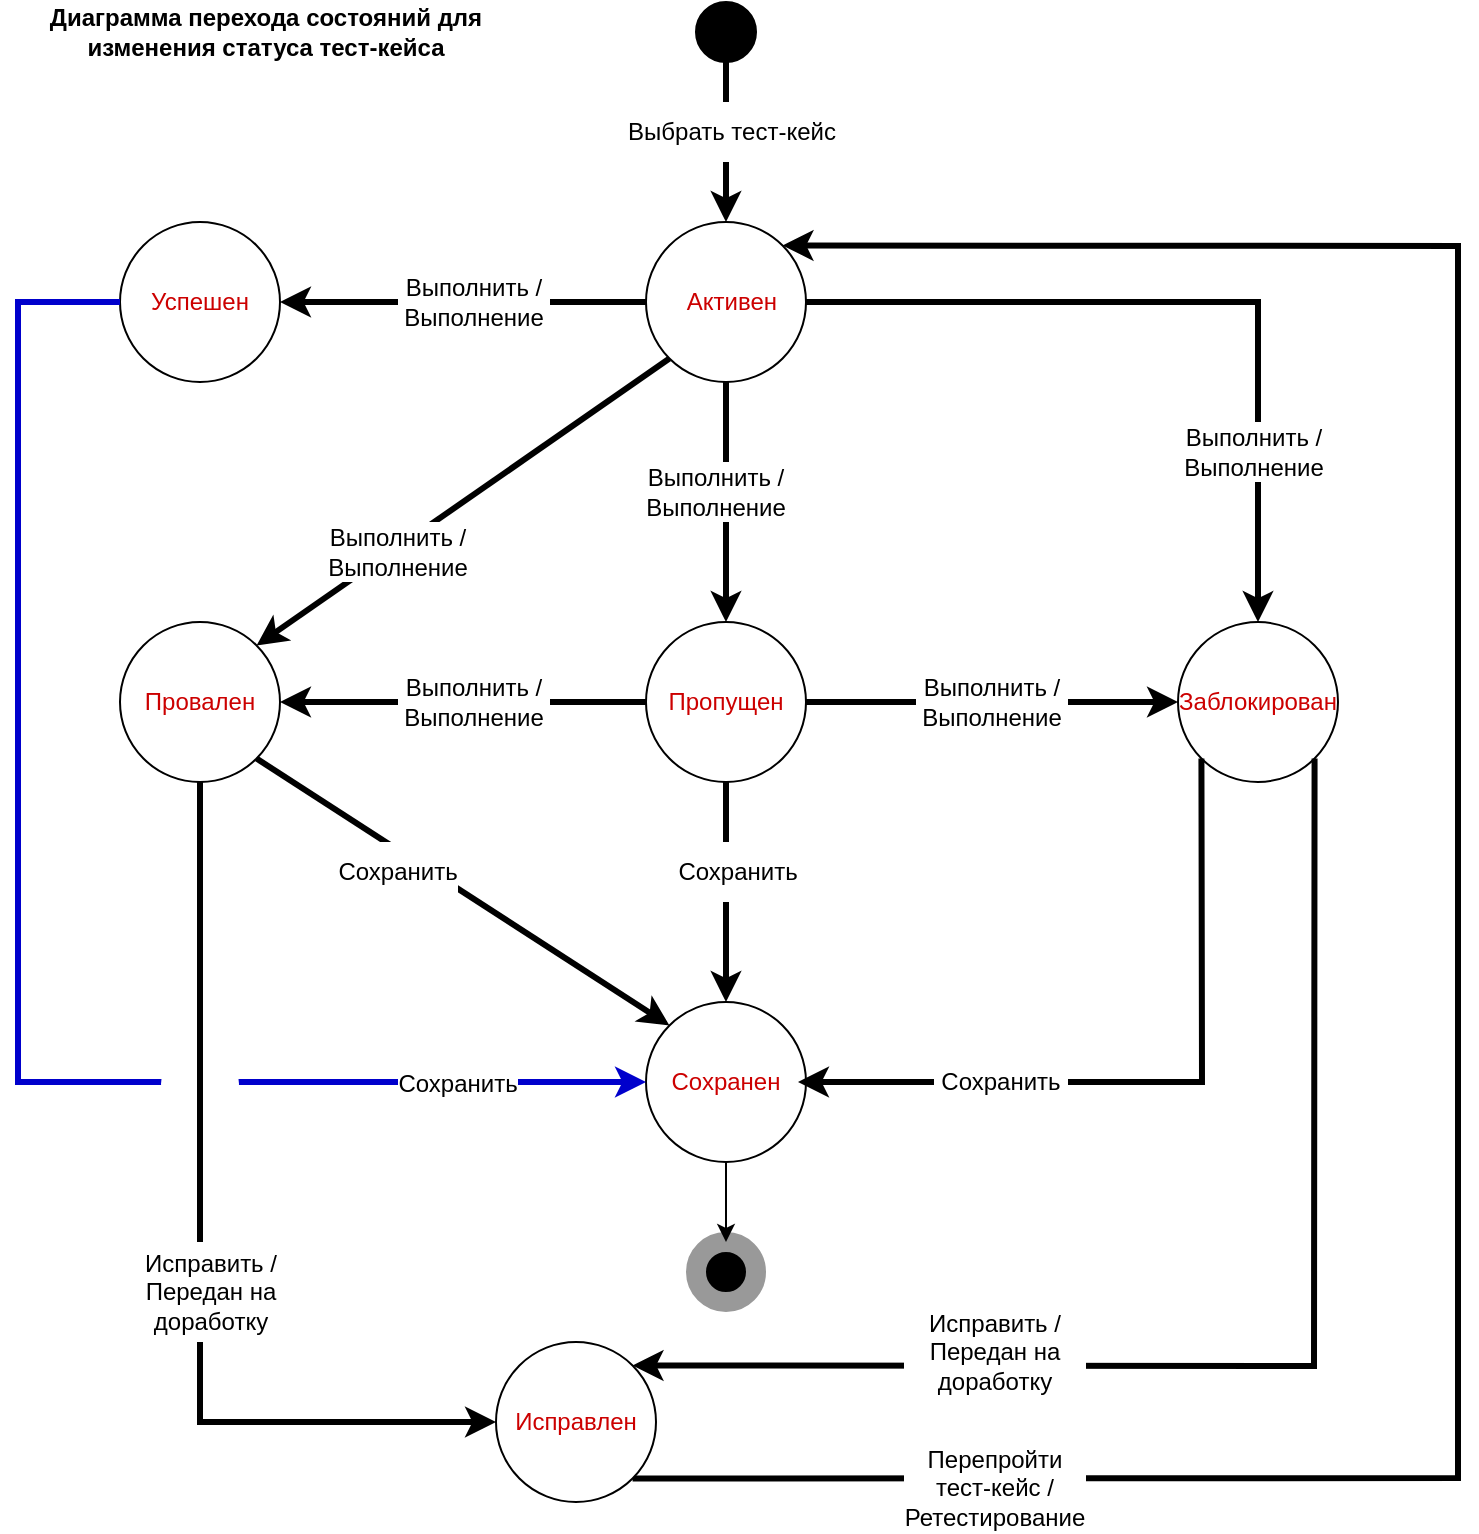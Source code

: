 <mxfile version="16.1.0" type="device"><diagram id="gp4HzuG5RCFnUwS-UXY8" name="Page-1"><mxGraphModel dx="1384" dy="773" grid="1" gridSize="10" guides="1" tooltips="1" connect="1" arrows="1" fold="1" page="1" pageScale="1" pageWidth="827" pageHeight="1169" math="0" shadow="0"><root><mxCell id="0"/><mxCell id="1" parent="0"/><mxCell id="LI2Cz-bRYhfz-k1Id--B-1" value="" style="ellipse;whiteSpace=wrap;html=1;aspect=fixed;fillColor=#000000;" parent="1" vertex="1"><mxGeometry x="399" y="90" width="30" height="30" as="geometry"/></mxCell><mxCell id="LI2Cz-bRYhfz-k1Id--B-2" value="Диаграмма перехода состояний для изменения статуса тест-кейса" style="text;html=1;strokeColor=none;fillColor=none;align=center;verticalAlign=middle;whiteSpace=wrap;rounded=0;fontStyle=1" parent="1" vertex="1"><mxGeometry x="69" y="90" width="230" height="30" as="geometry"/></mxCell><mxCell id="LI2Cz-bRYhfz-k1Id--B-3" value="" style="ellipse;whiteSpace=wrap;html=1;aspect=fixed;fillColor=#FFFFFF;" parent="1" vertex="1"><mxGeometry x="374" y="200" width="80" height="80" as="geometry"/></mxCell><mxCell id="LI2Cz-bRYhfz-k1Id--B-6" value="" style="ellipse;whiteSpace=wrap;html=1;aspect=fixed;fillColor=#FFFFFF;" parent="1" vertex="1"><mxGeometry x="111" y="400" width="80" height="80" as="geometry"/></mxCell><mxCell id="LI2Cz-bRYhfz-k1Id--B-7" value="" style="ellipse;whiteSpace=wrap;html=1;aspect=fixed;fillColor=#FFFFFF;" parent="1" vertex="1"><mxGeometry x="640" y="400" width="80" height="80" as="geometry"/></mxCell><mxCell id="LI2Cz-bRYhfz-k1Id--B-8" value="" style="ellipse;whiteSpace=wrap;html=1;aspect=fixed;fillColor=#FFFFFF;" parent="1" vertex="1"><mxGeometry x="111" y="200" width="80" height="80" as="geometry"/></mxCell><mxCell id="LI2Cz-bRYhfz-k1Id--B-9" value="" style="ellipse;whiteSpace=wrap;html=1;aspect=fixed;fillColor=#FFFFFF;" parent="1" vertex="1"><mxGeometry x="374" y="400" width="80" height="80" as="geometry"/></mxCell><mxCell id="LI2Cz-bRYhfz-k1Id--B-10" value="" style="ellipse;whiteSpace=wrap;html=1;aspect=fixed;fillColor=#FFFFFF;" parent="1" vertex="1"><mxGeometry x="374" y="590" width="80" height="80" as="geometry"/></mxCell><mxCell id="LI2Cz-bRYhfz-k1Id--B-11" value="" style="endArrow=classic;html=1;rounded=0;entryX=0.5;entryY=0;entryDx=0;entryDy=0;exitX=0.5;exitY=1;exitDx=0;exitDy=0;strokeWidth=3;" parent="1" source="LI2Cz-bRYhfz-k1Id--B-1" target="LI2Cz-bRYhfz-k1Id--B-3" edge="1"><mxGeometry width="50" height="50" relative="1" as="geometry"><mxPoint x="330" y="370" as="sourcePoint"/><mxPoint x="380" y="320" as="targetPoint"/></mxGeometry></mxCell><mxCell id="LI2Cz-bRYhfz-k1Id--B-14" value="" style="endArrow=classic;html=1;rounded=0;exitX=0;exitY=1;exitDx=0;exitDy=0;entryX=1;entryY=0;entryDx=0;entryDy=0;strokeWidth=3;" parent="1" source="LI2Cz-bRYhfz-k1Id--B-3" target="LI2Cz-bRYhfz-k1Id--B-6" edge="1"><mxGeometry width="50" height="50" relative="1" as="geometry"><mxPoint x="299" y="390" as="sourcePoint"/><mxPoint x="379" y="370" as="targetPoint"/></mxGeometry></mxCell><mxCell id="LI2Cz-bRYhfz-k1Id--B-15" value="" style="endArrow=classic;html=1;rounded=0;entryX=1;entryY=0.5;entryDx=0;entryDy=0;exitX=0;exitY=0.5;exitDx=0;exitDy=0;strokeWidth=3;" parent="1" source="LI2Cz-bRYhfz-k1Id--B-3" target="LI2Cz-bRYhfz-k1Id--B-8" edge="1"><mxGeometry width="50" height="50" relative="1" as="geometry"><mxPoint x="370" y="240" as="sourcePoint"/><mxPoint x="379" y="370" as="targetPoint"/></mxGeometry></mxCell><mxCell id="LI2Cz-bRYhfz-k1Id--B-16" value="" style="endArrow=classic;html=1;rounded=0;exitX=0.5;exitY=1;exitDx=0;exitDy=0;entryX=0.5;entryY=0;entryDx=0;entryDy=0;strokeWidth=3;" parent="1" source="LI2Cz-bRYhfz-k1Id--B-3" target="LI2Cz-bRYhfz-k1Id--B-9" edge="1"><mxGeometry width="50" height="50" relative="1" as="geometry"><mxPoint x="367.284" y="418.284" as="sourcePoint"/><mxPoint x="379" y="370" as="targetPoint"/></mxGeometry></mxCell><mxCell id="LI2Cz-bRYhfz-k1Id--B-17" value="" style="endArrow=classic;html=1;rounded=0;entryX=0;entryY=0;entryDx=0;entryDy=0;exitX=1;exitY=1;exitDx=0;exitDy=0;strokeWidth=3;" parent="1" source="LI2Cz-bRYhfz-k1Id--B-6" target="LI2Cz-bRYhfz-k1Id--B-10" edge="1"><mxGeometry width="50" height="50" relative="1" as="geometry"><mxPoint x="170" y="658" as="sourcePoint"/><mxPoint x="379" y="370" as="targetPoint"/><Array as="points"/></mxGeometry></mxCell><mxCell id="LI2Cz-bRYhfz-k1Id--B-18" value="" style="endArrow=classic;html=1;rounded=0;exitX=0;exitY=0.5;exitDx=0;exitDy=0;entryX=0;entryY=0.5;entryDx=0;entryDy=0;strokeColor=#0000CC;strokeWidth=3;" parent="1" source="LI2Cz-bRYhfz-k1Id--B-8" target="LI2Cz-bRYhfz-k1Id--B-10" edge="1"><mxGeometry width="50" height="50" relative="1" as="geometry"><mxPoint x="329" y="510" as="sourcePoint"/><mxPoint x="379" y="460" as="targetPoint"/><Array as="points"><mxPoint x="60" y="240"/><mxPoint x="60" y="630"/></Array></mxGeometry></mxCell><mxCell id="LI2Cz-bRYhfz-k1Id--B-21" value="" style="endArrow=classic;html=1;rounded=0;exitX=0;exitY=1;exitDx=0;exitDy=0;strokeWidth=3;" parent="1" source="LI2Cz-bRYhfz-k1Id--B-7" edge="1"><mxGeometry width="50" height="50" relative="1" as="geometry"><mxPoint x="329" y="510" as="sourcePoint"/><mxPoint x="450" y="630" as="targetPoint"/><Array as="points"><mxPoint x="652" y="630"/></Array></mxGeometry></mxCell><mxCell id="LI2Cz-bRYhfz-k1Id--B-22" value="" style="ellipse;whiteSpace=wrap;html=1;aspect=fixed;fillColor=#000000;strokeWidth=10;strokeColor=#999999;" parent="1" vertex="1"><mxGeometry x="399" y="710" width="30" height="30" as="geometry"/></mxCell><mxCell id="LI2Cz-bRYhfz-k1Id--B-23" value="" style="endArrow=classic;html=1;rounded=0;exitX=0.5;exitY=1;exitDx=0;exitDy=0;entryX=0.5;entryY=0;entryDx=0;entryDy=0;" parent="1" source="LI2Cz-bRYhfz-k1Id--B-10" target="LI2Cz-bRYhfz-k1Id--B-22" edge="1"><mxGeometry width="50" height="50" relative="1" as="geometry"><mxPoint x="405" y="510" as="sourcePoint"/><mxPoint x="455" y="460" as="targetPoint"/></mxGeometry></mxCell><mxCell id="LI2Cz-bRYhfz-k1Id--B-24" value="" style="endArrow=classic;html=1;rounded=0;exitX=1;exitY=1;exitDx=0;exitDy=0;entryX=1;entryY=0;entryDx=0;entryDy=0;strokeWidth=3;" parent="1" source="MWtXt4IdiAvbKyRSrtDB-3" target="LI2Cz-bRYhfz-k1Id--B-3" edge="1"><mxGeometry width="50" height="50" relative="1" as="geometry"><mxPoint x="260" y="420" as="sourcePoint"/><mxPoint x="310" y="370" as="targetPoint"/><Array as="points"><mxPoint x="780" y="828"/><mxPoint x="780" y="212"/></Array></mxGeometry></mxCell><mxCell id="LI2Cz-bRYhfz-k1Id--B-26" value="Выбрать тест-кейс" style="text;html=1;strokeColor=none;fillColor=default;align=center;verticalAlign=middle;whiteSpace=wrap;rounded=0;" parent="1" vertex="1"><mxGeometry x="357" y="140" width="120" height="30" as="geometry"/></mxCell><mxCell id="LI2Cz-bRYhfz-k1Id--B-27" value="Активен" style="text;html=1;strokeColor=none;fillColor=none;align=center;verticalAlign=middle;whiteSpace=wrap;rounded=0;fontColor=#CC0000;" parent="1" vertex="1"><mxGeometry x="387" y="225" width="60" height="30" as="geometry"/></mxCell><mxCell id="LI2Cz-bRYhfz-k1Id--B-29" value="Сохранен" style="text;html=1;strokeColor=none;fillColor=none;align=center;verticalAlign=middle;whiteSpace=wrap;rounded=0;fontColor=#CC0000;" parent="1" vertex="1"><mxGeometry x="384" y="615" width="60" height="30" as="geometry"/></mxCell><mxCell id="LI2Cz-bRYhfz-k1Id--B-30" value="Успешен" style="text;html=1;strokeColor=none;fillColor=none;align=center;verticalAlign=middle;whiteSpace=wrap;rounded=0;fontColor=#CC0000;" parent="1" vertex="1"><mxGeometry x="121" y="225" width="60" height="30" as="geometry"/></mxCell><mxCell id="LI2Cz-bRYhfz-k1Id--B-31" value="Пропущен" style="text;html=1;strokeColor=none;fillColor=none;align=center;verticalAlign=middle;whiteSpace=wrap;rounded=0;fontColor=#CC0000;" parent="1" vertex="1"><mxGeometry x="384" y="425" width="60" height="30" as="geometry"/></mxCell><mxCell id="LI2Cz-bRYhfz-k1Id--B-32" value="Провален" style="text;html=1;strokeColor=none;fillColor=none;align=center;verticalAlign=middle;whiteSpace=wrap;rounded=0;fontColor=#CC0000;" parent="1" vertex="1"><mxGeometry x="121" y="425" width="60" height="30" as="geometry"/></mxCell><mxCell id="LI2Cz-bRYhfz-k1Id--B-33" value="Заблокирован" style="text;html=1;strokeColor=none;fillColor=none;align=center;verticalAlign=middle;whiteSpace=wrap;rounded=0;fontColor=#CC0000;" parent="1" vertex="1"><mxGeometry x="650" y="425" width="60" height="30" as="geometry"/></mxCell><mxCell id="LI2Cz-bRYhfz-k1Id--B-35" value="Перепройти тест-кейс / Ретестирование" style="text;html=1;strokeColor=none;fillColor=default;align=center;verticalAlign=middle;whiteSpace=wrap;rounded=0;" parent="1" vertex="1"><mxGeometry x="503" y="810" width="91" height="45" as="geometry"/></mxCell><mxCell id="LI2Cz-bRYhfz-k1Id--B-37" value="Сохранить" style="text;html=1;strokeColor=none;fillColor=default;align=center;verticalAlign=middle;whiteSpace=wrap;rounded=0;" parent="1" vertex="1"><mxGeometry x="518" y="615" width="67" height="30" as="geometry"/></mxCell><mxCell id="LI2Cz-bRYhfz-k1Id--B-38" value="Сохранить" style="text;html=1;strokeColor=none;fillColor=default;align=center;verticalAlign=middle;whiteSpace=wrap;rounded=0;" parent="1" vertex="1"><mxGeometry x="220" y="510" width="60" height="30" as="geometry"/></mxCell><mxCell id="LI2Cz-bRYhfz-k1Id--B-40" value="Сохранить" style="text;html=1;strokeColor=none;fillColor=default;align=center;verticalAlign=middle;whiteSpace=wrap;rounded=0;" parent="1" vertex="1"><mxGeometry x="250" y="616" width="60" height="30" as="geometry"/></mxCell><mxCell id="LI2Cz-bRYhfz-k1Id--B-42" value="Выполнить / Выполнение" style="text;html=1;strokeColor=none;fillColor=default;align=center;verticalAlign=middle;whiteSpace=wrap;rounded=0;" parent="1" vertex="1"><mxGeometry x="371" y="320" width="76" height="30" as="geometry"/></mxCell><mxCell id="LI2Cz-bRYhfz-k1Id--B-43" value="Выполнить / Выполнение" style="text;html=1;strokeColor=none;fillColor=default;align=center;verticalAlign=middle;whiteSpace=wrap;rounded=0;" parent="1" vertex="1"><mxGeometry x="250" y="225" width="76" height="30" as="geometry"/></mxCell><mxCell id="LI2Cz-bRYhfz-k1Id--B-44" value="Выполнить / Выполнение" style="text;html=1;strokeColor=none;fillColor=default;align=center;verticalAlign=middle;whiteSpace=wrap;rounded=0;" parent="1" vertex="1"><mxGeometry x="212" y="350" width="76" height="30" as="geometry"/></mxCell><mxCell id="LI2Cz-bRYhfz-k1Id--B-46" value="" style="endArrow=classic;html=1;rounded=0;entryX=0.5;entryY=0;entryDx=0;entryDy=0;strokeWidth=3;" parent="1" source="LI2Cz-bRYhfz-k1Id--B-3" target="LI2Cz-bRYhfz-k1Id--B-7" edge="1"><mxGeometry width="50" height="50" relative="1" as="geometry"><mxPoint x="260" y="440" as="sourcePoint"/><mxPoint x="310" y="390" as="targetPoint"/><Array as="points"><mxPoint x="680" y="240"/></Array></mxGeometry></mxCell><mxCell id="LI2Cz-bRYhfz-k1Id--B-47" value="Выполнить / Выполнение" style="text;html=1;strokeColor=none;fillColor=default;align=center;verticalAlign=middle;whiteSpace=wrap;rounded=0;" parent="1" vertex="1"><mxGeometry x="640" y="300" width="76" height="30" as="geometry"/></mxCell><mxCell id="MWtXt4IdiAvbKyRSrtDB-1" value="" style="endArrow=classic;html=1;rounded=0;exitX=1;exitY=0.5;exitDx=0;exitDy=0;entryX=0;entryY=0.5;entryDx=0;entryDy=0;strokeWidth=3;" edge="1" parent="1" source="LI2Cz-bRYhfz-k1Id--B-9" target="LI2Cz-bRYhfz-k1Id--B-7"><mxGeometry width="50" height="50" relative="1" as="geometry"><mxPoint x="330" y="460" as="sourcePoint"/><mxPoint x="380" y="410" as="targetPoint"/><Array as="points"/></mxGeometry></mxCell><mxCell id="MWtXt4IdiAvbKyRSrtDB-2" value="" style="endArrow=classic;html=1;rounded=0;entryX=1;entryY=0.5;entryDx=0;entryDy=0;exitX=0;exitY=0.5;exitDx=0;exitDy=0;strokeWidth=3;" edge="1" parent="1" source="LI2Cz-bRYhfz-k1Id--B-9" target="LI2Cz-bRYhfz-k1Id--B-6"><mxGeometry width="50" height="50" relative="1" as="geometry"><mxPoint x="580" y="50" as="sourcePoint"/><mxPoint x="380" y="390" as="targetPoint"/><Array as="points"/></mxGeometry></mxCell><mxCell id="MWtXt4IdiAvbKyRSrtDB-3" value="" style="ellipse;whiteSpace=wrap;html=1;aspect=fixed;fillColor=#FFFFFF;" vertex="1" parent="1"><mxGeometry x="299" y="760" width="80" height="80" as="geometry"/></mxCell><mxCell id="MWtXt4IdiAvbKyRSrtDB-4" value="" style="endArrow=classic;html=1;rounded=0;exitX=1;exitY=1;exitDx=0;exitDy=0;entryX=1;entryY=0;entryDx=0;entryDy=0;strokeWidth=3;" edge="1" parent="1" source="LI2Cz-bRYhfz-k1Id--B-7" target="MWtXt4IdiAvbKyRSrtDB-3"><mxGeometry width="50" height="50" relative="1" as="geometry"><mxPoint x="330" y="440" as="sourcePoint"/><mxPoint x="380" y="390" as="targetPoint"/><Array as="points"><mxPoint x="708" y="772"/></Array></mxGeometry></mxCell><mxCell id="MWtXt4IdiAvbKyRSrtDB-5" value="Исправлен" style="text;html=1;strokeColor=none;fillColor=none;align=center;verticalAlign=middle;whiteSpace=wrap;rounded=0;fontColor=#CC0000;" vertex="1" parent="1"><mxGeometry x="309" y="785" width="60" height="30" as="geometry"/></mxCell><mxCell id="MWtXt4IdiAvbKyRSrtDB-10" value="Исправить / Передан на доработку" style="text;html=1;strokeColor=none;fillColor=default;align=center;verticalAlign=middle;whiteSpace=wrap;rounded=0;" vertex="1" parent="1"><mxGeometry x="503" y="740" width="91" height="50" as="geometry"/></mxCell><mxCell id="MWtXt4IdiAvbKyRSrtDB-12" value="" style="endArrow=classic;html=1;rounded=0;exitX=0.5;exitY=1;exitDx=0;exitDy=0;entryX=0.5;entryY=0;entryDx=0;entryDy=0;strokeWidth=3;" edge="1" parent="1" source="LI2Cz-bRYhfz-k1Id--B-9" target="LI2Cz-bRYhfz-k1Id--B-10"><mxGeometry width="50" height="50" relative="1" as="geometry"><mxPoint x="380" y="500" as="sourcePoint"/><mxPoint x="430" y="450" as="targetPoint"/></mxGeometry></mxCell><mxCell id="MWtXt4IdiAvbKyRSrtDB-13" value="Сохранить" style="text;html=1;strokeColor=none;fillColor=default;align=center;verticalAlign=middle;whiteSpace=wrap;rounded=0;" vertex="1" parent="1"><mxGeometry x="390" y="510" width="60" height="30" as="geometry"/></mxCell><mxCell id="MWtXt4IdiAvbKyRSrtDB-18" value="" style="ellipse;whiteSpace=wrap;html=1;aspect=fixed;strokeColor=#FFFFFF;" vertex="1" parent="1"><mxGeometry x="132" y="612" width="38" height="38" as="geometry"/></mxCell><mxCell id="MWtXt4IdiAvbKyRSrtDB-21" value="" style="endArrow=classic;html=1;rounded=0;exitX=0.5;exitY=1;exitDx=0;exitDy=0;entryX=0;entryY=0.5;entryDx=0;entryDy=0;strokeWidth=3;" edge="1" parent="1" source="LI2Cz-bRYhfz-k1Id--B-6" target="MWtXt4IdiAvbKyRSrtDB-3"><mxGeometry width="50" height="50" relative="1" as="geometry"><mxPoint x="380" y="640" as="sourcePoint"/><mxPoint x="430" y="590" as="targetPoint"/><Array as="points"><mxPoint x="151" y="800"/></Array></mxGeometry></mxCell><mxCell id="MWtXt4IdiAvbKyRSrtDB-22" value="Исправить / Передан на доработку" style="text;html=1;strokeColor=none;fillColor=default;align=center;verticalAlign=middle;whiteSpace=wrap;rounded=0;" vertex="1" parent="1"><mxGeometry x="111" y="710" width="91" height="50" as="geometry"/></mxCell><mxCell id="MWtXt4IdiAvbKyRSrtDB-23" value="Выполнить / Выполнение" style="text;html=1;strokeColor=none;fillColor=default;align=center;verticalAlign=middle;whiteSpace=wrap;rounded=0;" vertex="1" parent="1"><mxGeometry x="509" y="425" width="76" height="30" as="geometry"/></mxCell><mxCell id="MWtXt4IdiAvbKyRSrtDB-24" value="Выполнить / Выполнение" style="text;html=1;strokeColor=none;fillColor=default;align=center;verticalAlign=middle;whiteSpace=wrap;rounded=0;" vertex="1" parent="1"><mxGeometry x="250" y="425" width="76" height="30" as="geometry"/></mxCell></root></mxGraphModel></diagram></mxfile>